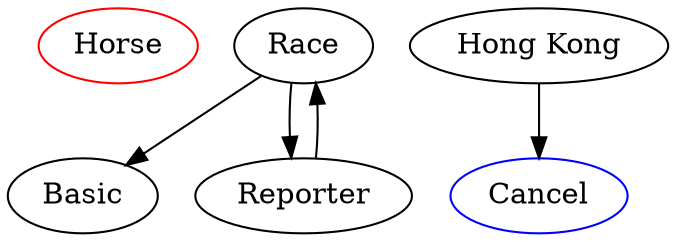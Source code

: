 digraph G {
    "Horse" [color="red"]
    "Race" -> "Basic"
    "Hong Kong" -> "Cancel"
    "Cancel"  [color="blue"]
    "Reporter" -> "Race"
    "Race" -> "Reporter"
}

